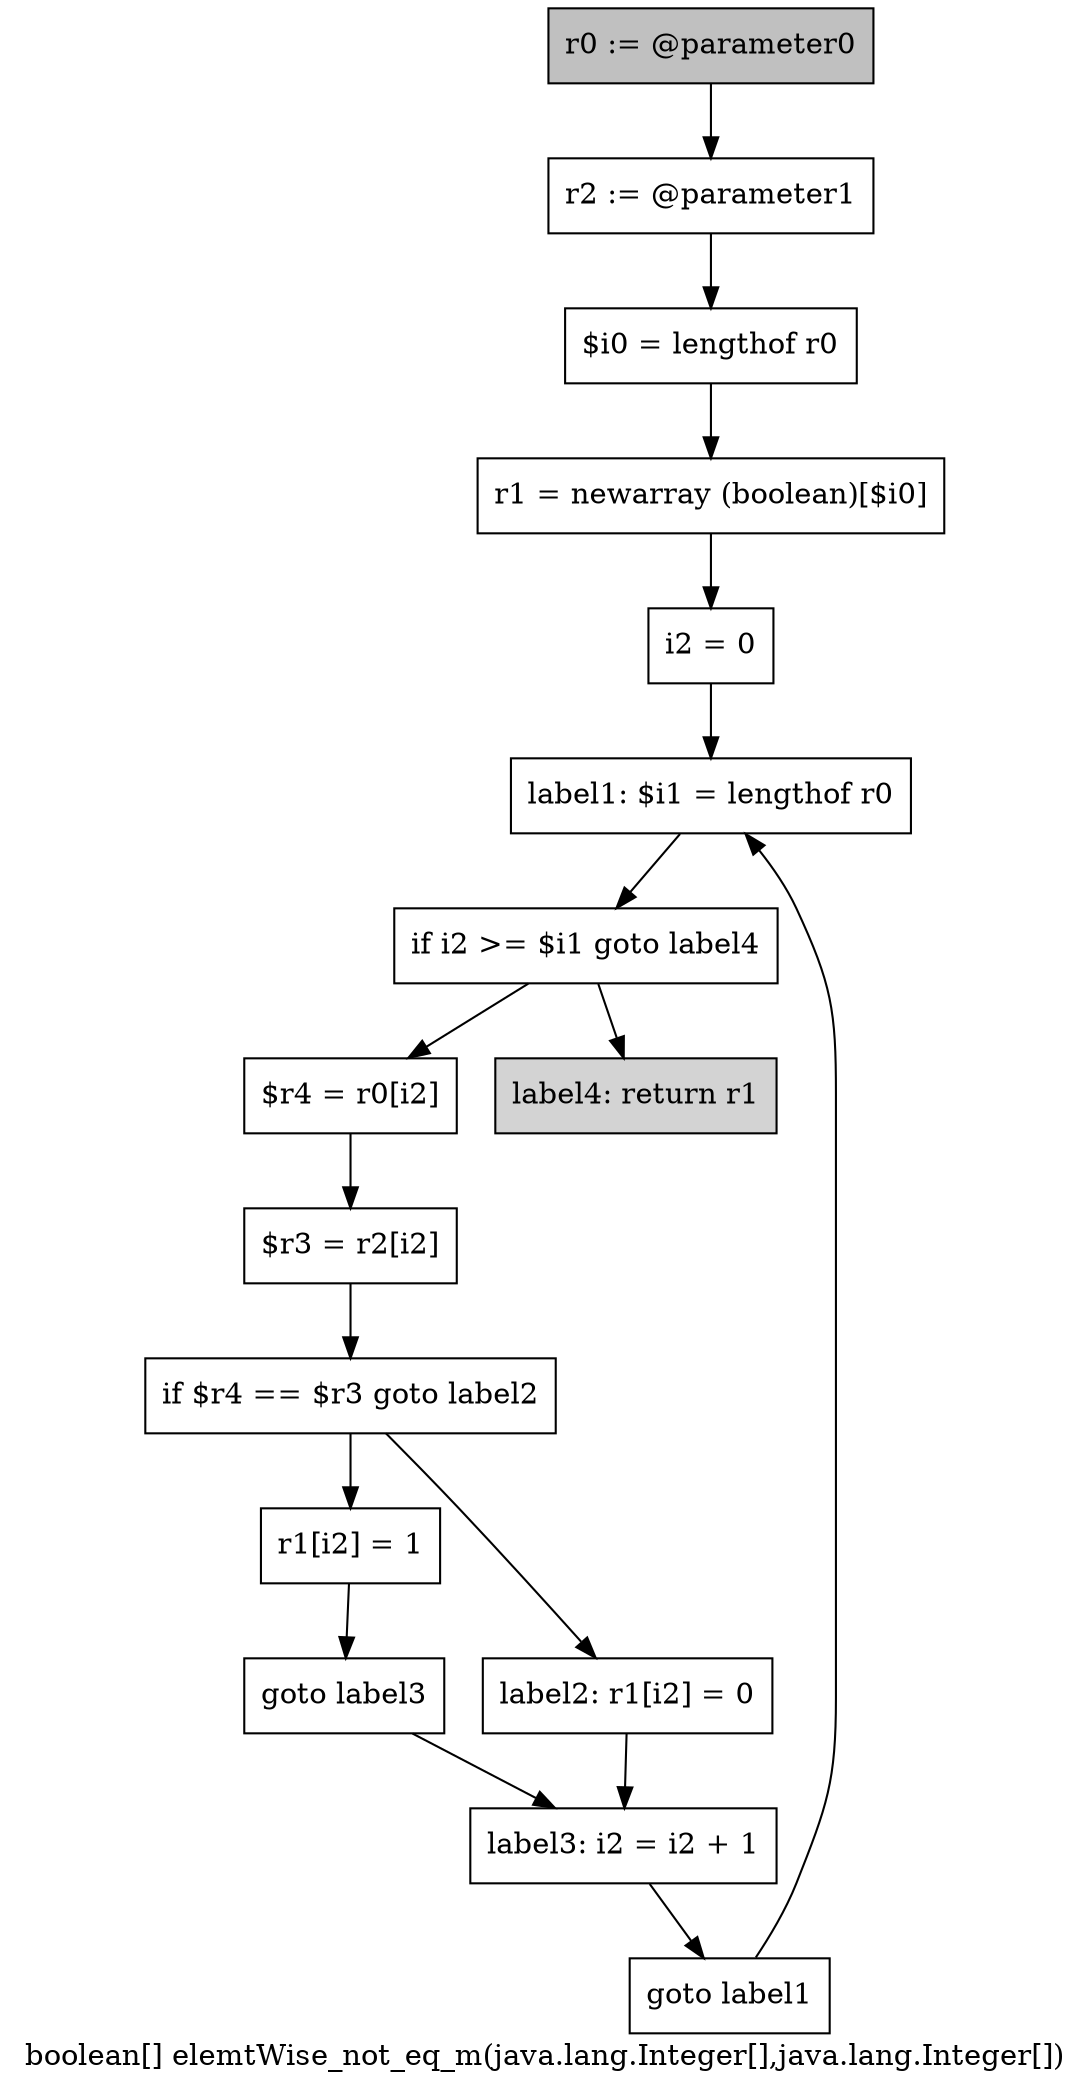 digraph "boolean[] elemtWise_not_eq_m(java.lang.Integer[],java.lang.Integer[])" {
    label="boolean[] elemtWise_not_eq_m(java.lang.Integer[],java.lang.Integer[])";
    node [shape=box];
    "0" [style=filled,fillcolor=gray,label="r0 := @parameter0",];
    "1" [label="r2 := @parameter1",];
    "0"->"1";
    "2" [label="$i0 = lengthof r0",];
    "1"->"2";
    "3" [label="r1 = newarray (boolean)[$i0]",];
    "2"->"3";
    "4" [label="i2 = 0",];
    "3"->"4";
    "5" [label="label1: $i1 = lengthof r0",];
    "4"->"5";
    "6" [label="if i2 >= $i1 goto label4",];
    "5"->"6";
    "7" [label="$r4 = r0[i2]",];
    "6"->"7";
    "15" [style=filled,fillcolor=lightgray,label="label4: return r1",];
    "6"->"15";
    "8" [label="$r3 = r2[i2]",];
    "7"->"8";
    "9" [label="if $r4 == $r3 goto label2",];
    "8"->"9";
    "10" [label="r1[i2] = 1",];
    "9"->"10";
    "12" [label="label2: r1[i2] = 0",];
    "9"->"12";
    "11" [label="goto label3",];
    "10"->"11";
    "13" [label="label3: i2 = i2 + 1",];
    "11"->"13";
    "12"->"13";
    "14" [label="goto label1",];
    "13"->"14";
    "14"->"5";
}
